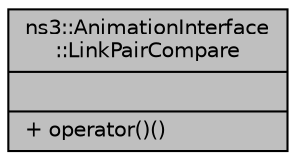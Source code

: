digraph "ns3::AnimationInterface::LinkPairCompare"
{
  edge [fontname="Helvetica",fontsize="10",labelfontname="Helvetica",labelfontsize="10"];
  node [fontname="Helvetica",fontsize="10",shape=record];
  Node1 [label="{ns3::AnimationInterface\l::LinkPairCompare\n||+ operator()()\l}",height=0.2,width=0.4,color="black", fillcolor="grey75", style="filled", fontcolor="black"];
}
